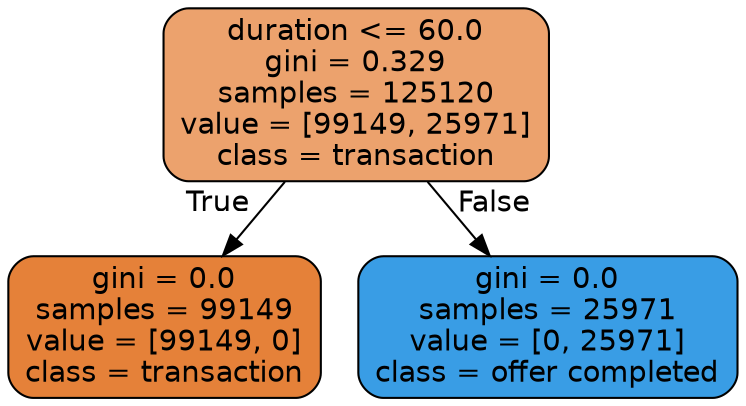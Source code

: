 digraph Tree {
node [shape=box, style="filled, rounded", color="black", fontname="helvetica"] ;
edge [fontname="helvetica"] ;
0 [label="duration <= 60.0\ngini = 0.329\nsamples = 125120\nvalue = [99149, 25971]\nclass = transaction", fillcolor="#eca26d"] ;
1 [label="gini = 0.0\nsamples = 99149\nvalue = [99149, 0]\nclass = transaction", fillcolor="#e58139"] ;
0 -> 1 [labeldistance=2.5, labelangle=45, headlabel="True"] ;
2 [label="gini = 0.0\nsamples = 25971\nvalue = [0, 25971]\nclass = offer completed", fillcolor="#399de5"] ;
0 -> 2 [labeldistance=2.5, labelangle=-45, headlabel="False"] ;
}
